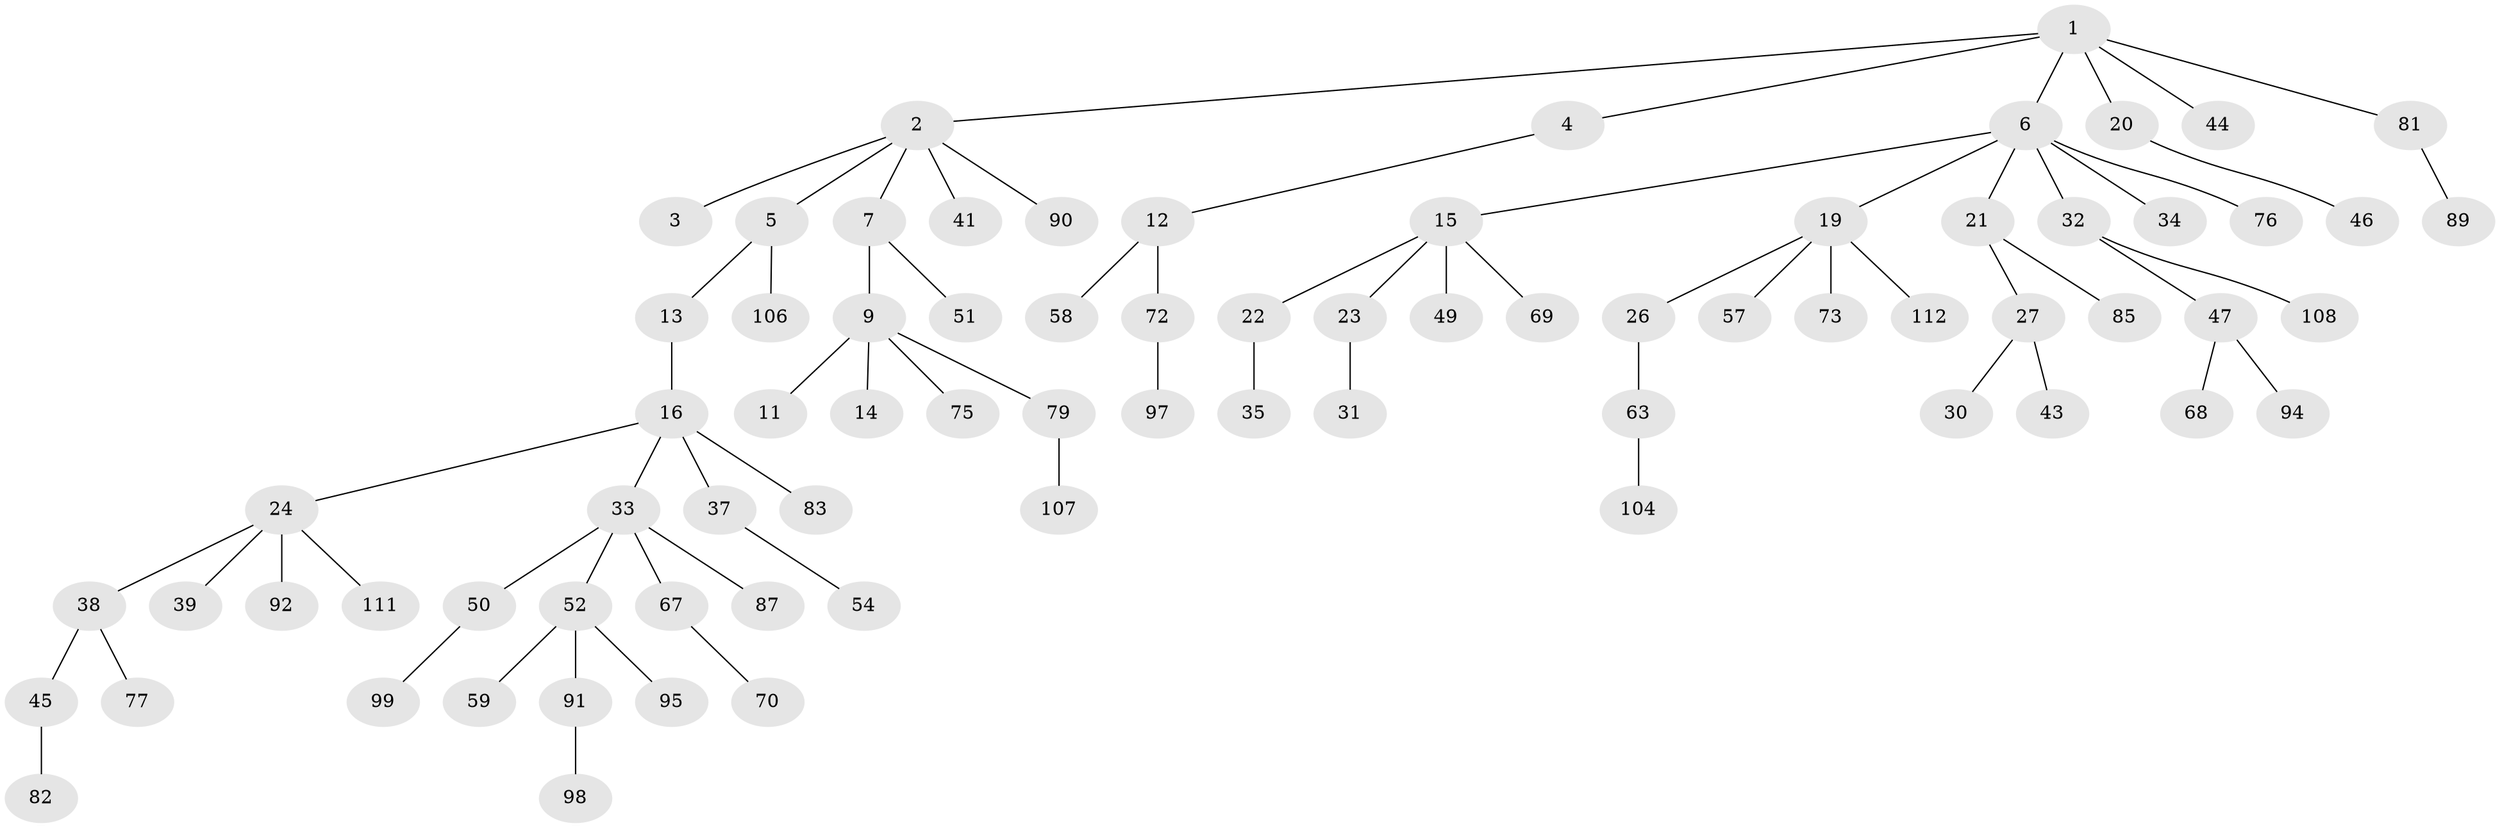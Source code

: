 // original degree distribution, {6: 0.017857142857142856, 5: 0.05357142857142857, 2: 0.2857142857142857, 3: 0.08928571428571429, 4: 0.07142857142857142, 1: 0.48214285714285715}
// Generated by graph-tools (version 1.1) at 2025/42/03/06/25 10:42:05]
// undirected, 76 vertices, 75 edges
graph export_dot {
graph [start="1"]
  node [color=gray90,style=filled];
  1 [super="+36"];
  2 [super="+10"];
  3 [super="+93"];
  4;
  5 [super="+28"];
  6 [super="+8"];
  7 [super="+56"];
  9;
  11 [super="+55"];
  12 [super="+25"];
  13;
  14 [super="+60"];
  15 [super="+18"];
  16 [super="+17"];
  19 [super="+62"];
  20 [super="+29"];
  21 [super="+78"];
  22;
  23 [super="+71"];
  24 [super="+66"];
  26;
  27;
  30 [super="+100"];
  31;
  32 [super="+105"];
  33 [super="+48"];
  34;
  35;
  37 [super="+42"];
  38 [super="+40"];
  39;
  41;
  43 [super="+88"];
  44;
  45;
  46;
  47 [super="+61"];
  49;
  50 [super="+64"];
  51;
  52 [super="+53"];
  54;
  57;
  58;
  59 [super="+86"];
  63 [super="+65"];
  67;
  68;
  69;
  70 [super="+74"];
  72 [super="+80"];
  73 [super="+84"];
  75;
  76;
  77 [super="+102"];
  79 [super="+101"];
  81;
  82;
  83;
  85;
  87;
  89;
  90;
  91 [super="+96"];
  92;
  94;
  95;
  97 [super="+103"];
  98;
  99 [super="+110"];
  104;
  106;
  107 [super="+109"];
  108;
  111;
  112;
  1 -- 2;
  1 -- 4;
  1 -- 6;
  1 -- 20;
  1 -- 44;
  1 -- 81;
  2 -- 3;
  2 -- 5;
  2 -- 7;
  2 -- 41;
  2 -- 90;
  4 -- 12;
  5 -- 13;
  5 -- 106;
  6 -- 15;
  6 -- 21;
  6 -- 34;
  6 -- 32;
  6 -- 19;
  6 -- 76;
  7 -- 9;
  7 -- 51;
  9 -- 11;
  9 -- 14;
  9 -- 75;
  9 -- 79;
  12 -- 58;
  12 -- 72;
  13 -- 16;
  15 -- 49;
  15 -- 23;
  15 -- 69;
  15 -- 22;
  16 -- 33;
  16 -- 83;
  16 -- 37;
  16 -- 24;
  19 -- 26;
  19 -- 57;
  19 -- 112;
  19 -- 73;
  20 -- 46;
  21 -- 27;
  21 -- 85;
  22 -- 35;
  23 -- 31;
  24 -- 38;
  24 -- 39;
  24 -- 92;
  24 -- 111;
  26 -- 63;
  27 -- 30;
  27 -- 43;
  32 -- 47;
  32 -- 108;
  33 -- 50;
  33 -- 52;
  33 -- 67;
  33 -- 87;
  37 -- 54;
  38 -- 45;
  38 -- 77;
  45 -- 82;
  47 -- 68;
  47 -- 94;
  50 -- 99;
  52 -- 59;
  52 -- 91;
  52 -- 95;
  63 -- 104;
  67 -- 70;
  72 -- 97;
  79 -- 107;
  81 -- 89;
  91 -- 98;
}
